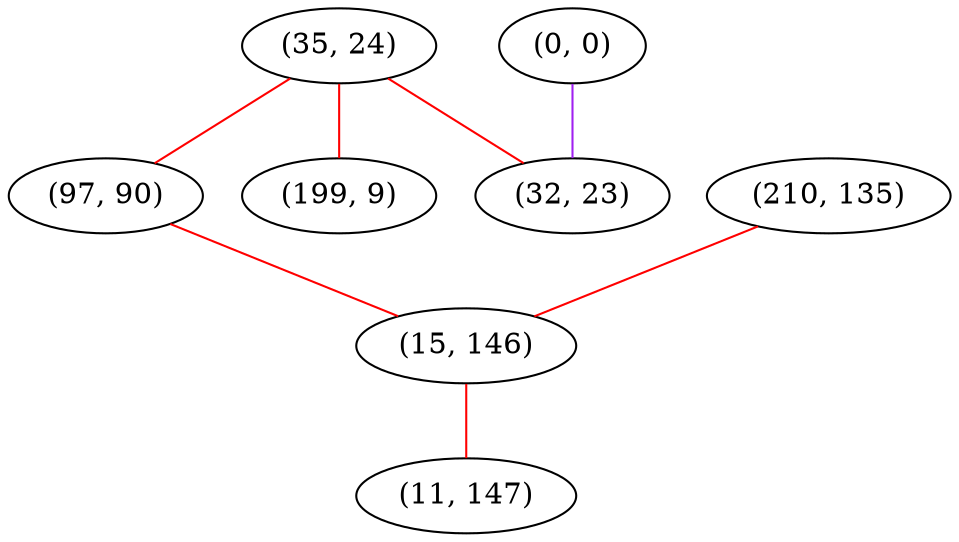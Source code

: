 graph "" {
"(35, 24)";
"(0, 0)";
"(97, 90)";
"(210, 135)";
"(15, 146)";
"(11, 147)";
"(32, 23)";
"(199, 9)";
"(35, 24)" -- "(97, 90)"  [color=red, key=0, weight=1];
"(35, 24)" -- "(32, 23)"  [color=red, key=0, weight=1];
"(35, 24)" -- "(199, 9)"  [color=red, key=0, weight=1];
"(0, 0)" -- "(32, 23)"  [color=purple, key=0, weight=4];
"(97, 90)" -- "(15, 146)"  [color=red, key=0, weight=1];
"(210, 135)" -- "(15, 146)"  [color=red, key=0, weight=1];
"(15, 146)" -- "(11, 147)"  [color=red, key=0, weight=1];
}
